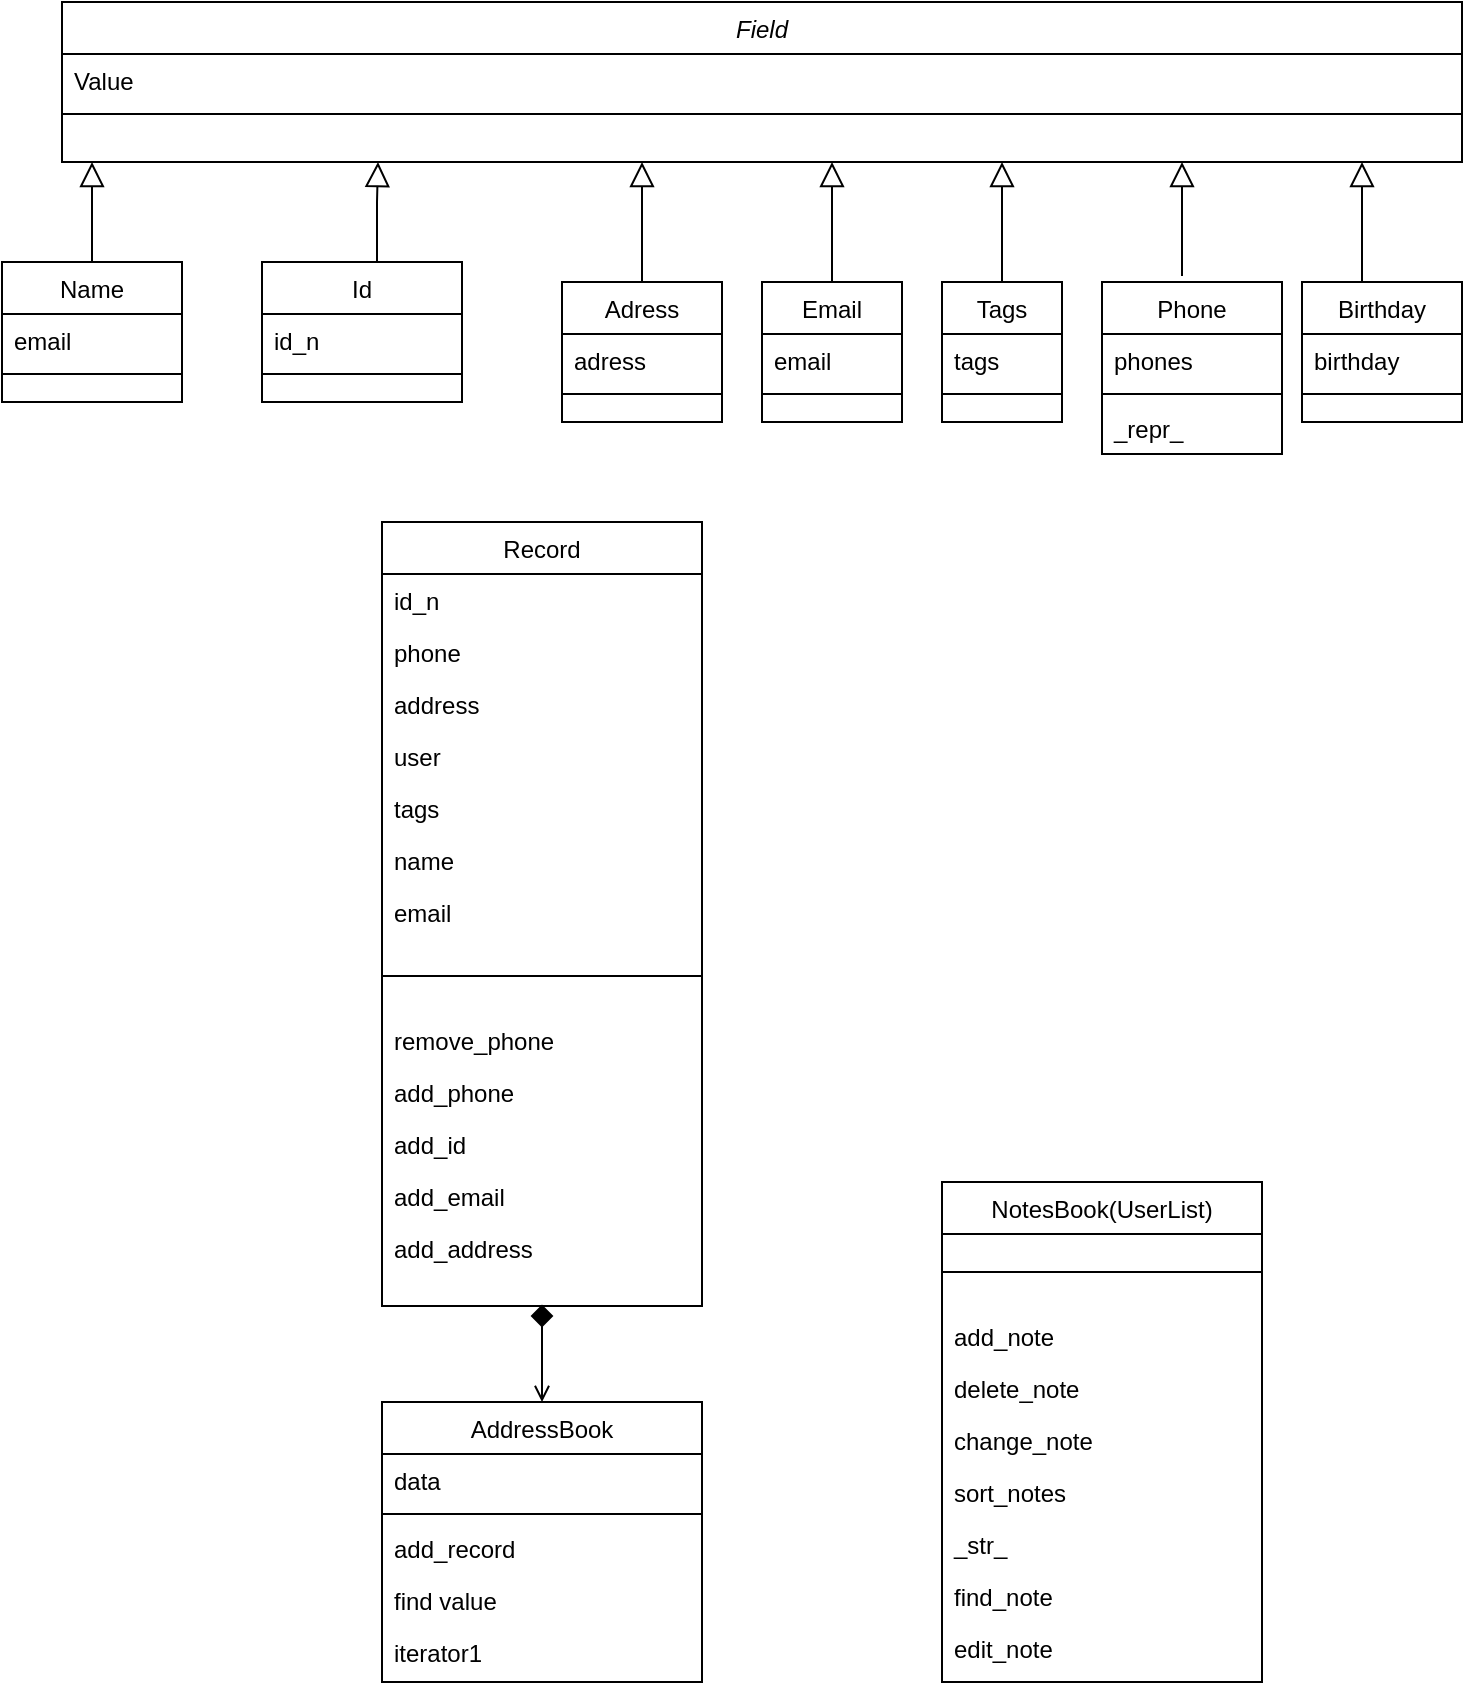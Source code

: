 <mxfile version="14.9.0" type="github" pages="2">
  <diagram id="C5RBs43oDa-KdzZeNtuy" name="Initial">
    <mxGraphModel dx="1038" dy="579" grid="1" gridSize="10" guides="1" tooltips="1" connect="1" arrows="1" fold="1" page="1" pageScale="1" pageWidth="827" pageHeight="1169" math="0" shadow="0">
      <root>
        <mxCell id="WIyWlLk6GJQsqaUBKTNV-0" />
        <mxCell id="WIyWlLk6GJQsqaUBKTNV-1" parent="WIyWlLk6GJQsqaUBKTNV-0" />
        <mxCell id="zkfFHV4jXpPFQw0GAbJ--0" value="Field" style="swimlane;fontStyle=2;align=center;verticalAlign=top;childLayout=stackLayout;horizontal=1;startSize=26;horizontalStack=0;resizeParent=1;resizeLast=0;collapsible=1;marginBottom=0;rounded=0;shadow=0;strokeWidth=1;" parent="WIyWlLk6GJQsqaUBKTNV-1" vertex="1">
          <mxGeometry x="80" y="220" width="700" height="80" as="geometry">
            <mxRectangle x="230" y="140" width="160" height="26" as="alternateBounds" />
          </mxGeometry>
        </mxCell>
        <mxCell id="zkfFHV4jXpPFQw0GAbJ--1" value="Value" style="text;align=left;verticalAlign=top;spacingLeft=4;spacingRight=4;overflow=hidden;rotatable=0;points=[[0,0.5],[1,0.5]];portConstraint=eastwest;" parent="zkfFHV4jXpPFQw0GAbJ--0" vertex="1">
          <mxGeometry y="26" width="700" height="26" as="geometry" />
        </mxCell>
        <mxCell id="zkfFHV4jXpPFQw0GAbJ--4" value="" style="line;html=1;strokeWidth=1;align=left;verticalAlign=middle;spacingTop=-1;spacingLeft=3;spacingRight=3;rotatable=0;labelPosition=right;points=[];portConstraint=eastwest;" parent="zkfFHV4jXpPFQw0GAbJ--0" vertex="1">
          <mxGeometry y="52" width="700" height="8" as="geometry" />
        </mxCell>
        <mxCell id="zkfFHV4jXpPFQw0GAbJ--6" value="Record" style="swimlane;fontStyle=0;align=center;verticalAlign=top;childLayout=stackLayout;horizontal=1;startSize=26;horizontalStack=0;resizeParent=1;resizeLast=0;collapsible=1;marginBottom=0;rounded=0;shadow=0;strokeWidth=1;" parent="WIyWlLk6GJQsqaUBKTNV-1" vertex="1">
          <mxGeometry x="240" y="480" width="160" height="392" as="geometry">
            <mxRectangle x="130" y="380" width="160" height="26" as="alternateBounds" />
          </mxGeometry>
        </mxCell>
        <mxCell id="zkfFHV4jXpPFQw0GAbJ--7" value="id_n" style="text;align=left;verticalAlign=top;spacingLeft=4;spacingRight=4;overflow=hidden;rotatable=0;points=[[0,0.5],[1,0.5]];portConstraint=eastwest;" parent="zkfFHV4jXpPFQw0GAbJ--6" vertex="1">
          <mxGeometry y="26" width="160" height="26" as="geometry" />
        </mxCell>
        <mxCell id="zkfFHV4jXpPFQw0GAbJ--8" value="phone" style="text;align=left;verticalAlign=top;spacingLeft=4;spacingRight=4;overflow=hidden;rotatable=0;points=[[0,0.5],[1,0.5]];portConstraint=eastwest;rounded=0;shadow=0;html=0;" parent="zkfFHV4jXpPFQw0GAbJ--6" vertex="1">
          <mxGeometry y="52" width="160" height="26" as="geometry" />
        </mxCell>
        <mxCell id="g95O5BEkxtkrY_m1C_9l-19" value="address" style="text;align=left;verticalAlign=top;spacingLeft=4;spacingRight=4;overflow=hidden;rotatable=0;points=[[0,0.5],[1,0.5]];portConstraint=eastwest;rounded=0;shadow=0;html=0;" parent="zkfFHV4jXpPFQw0GAbJ--6" vertex="1">
          <mxGeometry y="78" width="160" height="26" as="geometry" />
        </mxCell>
        <mxCell id="g95O5BEkxtkrY_m1C_9l-23" value="user" style="text;align=left;verticalAlign=top;spacingLeft=4;spacingRight=4;overflow=hidden;rotatable=0;points=[[0,0.5],[1,0.5]];portConstraint=eastwest;rounded=0;shadow=0;html=0;" parent="zkfFHV4jXpPFQw0GAbJ--6" vertex="1">
          <mxGeometry y="104" width="160" height="26" as="geometry" />
        </mxCell>
        <mxCell id="g95O5BEkxtkrY_m1C_9l-21" value="tags" style="text;align=left;verticalAlign=top;spacingLeft=4;spacingRight=4;overflow=hidden;rotatable=0;points=[[0,0.5],[1,0.5]];portConstraint=eastwest;rounded=0;shadow=0;html=0;" parent="zkfFHV4jXpPFQw0GAbJ--6" vertex="1">
          <mxGeometry y="130" width="160" height="26" as="geometry" />
        </mxCell>
        <mxCell id="g95O5BEkxtkrY_m1C_9l-20" value="name" style="text;align=left;verticalAlign=top;spacingLeft=4;spacingRight=4;overflow=hidden;rotatable=0;points=[[0,0.5],[1,0.5]];portConstraint=eastwest;rounded=0;shadow=0;html=0;" parent="zkfFHV4jXpPFQw0GAbJ--6" vertex="1">
          <mxGeometry y="156" width="160" height="26" as="geometry" />
        </mxCell>
        <mxCell id="g95O5BEkxtkrY_m1C_9l-22" value="email" style="text;align=left;verticalAlign=top;spacingLeft=4;spacingRight=4;overflow=hidden;rotatable=0;points=[[0,0.5],[1,0.5]];portConstraint=eastwest;rounded=0;shadow=0;html=0;" parent="zkfFHV4jXpPFQw0GAbJ--6" vertex="1">
          <mxGeometry y="182" width="160" height="26" as="geometry" />
        </mxCell>
        <mxCell id="zkfFHV4jXpPFQw0GAbJ--9" value="" style="line;html=1;strokeWidth=1;align=left;verticalAlign=middle;spacingTop=-1;spacingLeft=3;spacingRight=3;rotatable=0;labelPosition=right;points=[];portConstraint=eastwest;" parent="zkfFHV4jXpPFQw0GAbJ--6" vertex="1">
          <mxGeometry y="208" width="160" height="38" as="geometry" />
        </mxCell>
        <mxCell id="g95O5BEkxtkrY_m1C_9l-28" value="remove_phone" style="text;align=left;verticalAlign=top;spacingLeft=4;spacingRight=4;overflow=hidden;rotatable=0;points=[[0,0.5],[1,0.5]];portConstraint=eastwest;rounded=0;shadow=0;html=0;" parent="zkfFHV4jXpPFQw0GAbJ--6" vertex="1">
          <mxGeometry y="246" width="160" height="26" as="geometry" />
        </mxCell>
        <mxCell id="g95O5BEkxtkrY_m1C_9l-27" value="add_phone" style="text;align=left;verticalAlign=top;spacingLeft=4;spacingRight=4;overflow=hidden;rotatable=0;points=[[0,0.5],[1,0.5]];portConstraint=eastwest;rounded=0;shadow=0;html=0;" parent="zkfFHV4jXpPFQw0GAbJ--6" vertex="1">
          <mxGeometry y="272" width="160" height="26" as="geometry" />
        </mxCell>
        <mxCell id="g95O5BEkxtkrY_m1C_9l-26" value="add_id" style="text;align=left;verticalAlign=top;spacingLeft=4;spacingRight=4;overflow=hidden;rotatable=0;points=[[0,0.5],[1,0.5]];portConstraint=eastwest;rounded=0;shadow=0;html=0;" parent="zkfFHV4jXpPFQw0GAbJ--6" vertex="1">
          <mxGeometry y="298" width="160" height="26" as="geometry" />
        </mxCell>
        <mxCell id="g95O5BEkxtkrY_m1C_9l-25" value="add_email" style="text;align=left;verticalAlign=top;spacingLeft=4;spacingRight=4;overflow=hidden;rotatable=0;points=[[0,0.5],[1,0.5]];portConstraint=eastwest;rounded=0;shadow=0;html=0;" parent="zkfFHV4jXpPFQw0GAbJ--6" vertex="1">
          <mxGeometry y="324" width="160" height="26" as="geometry" />
        </mxCell>
        <mxCell id="g95O5BEkxtkrY_m1C_9l-24" value="add_address" style="text;align=left;verticalAlign=top;spacingLeft=4;spacingRight=4;overflow=hidden;rotatable=0;points=[[0,0.5],[1,0.5]];portConstraint=eastwest;rounded=0;shadow=0;html=0;" parent="zkfFHV4jXpPFQw0GAbJ--6" vertex="1">
          <mxGeometry y="350" width="160" height="26" as="geometry" />
        </mxCell>
        <mxCell id="zkfFHV4jXpPFQw0GAbJ--13" value="Adress" style="swimlane;fontStyle=0;align=center;verticalAlign=top;childLayout=stackLayout;horizontal=1;startSize=26;horizontalStack=0;resizeParent=1;resizeLast=0;collapsible=1;marginBottom=0;rounded=0;shadow=0;strokeWidth=1;" parent="WIyWlLk6GJQsqaUBKTNV-1" vertex="1">
          <mxGeometry x="330" y="360" width="80" height="70" as="geometry">
            <mxRectangle x="340" y="380" width="170" height="26" as="alternateBounds" />
          </mxGeometry>
        </mxCell>
        <mxCell id="zkfFHV4jXpPFQw0GAbJ--14" value="adress" style="text;align=left;verticalAlign=top;spacingLeft=4;spacingRight=4;overflow=hidden;rotatable=0;points=[[0,0.5],[1,0.5]];portConstraint=eastwest;" parent="zkfFHV4jXpPFQw0GAbJ--13" vertex="1">
          <mxGeometry y="26" width="80" height="26" as="geometry" />
        </mxCell>
        <mxCell id="zkfFHV4jXpPFQw0GAbJ--15" value="" style="line;html=1;strokeWidth=1;align=left;verticalAlign=middle;spacingTop=-1;spacingLeft=3;spacingRight=3;rotatable=0;labelPosition=right;points=[];portConstraint=eastwest;" parent="zkfFHV4jXpPFQw0GAbJ--13" vertex="1">
          <mxGeometry y="52" width="80" height="8" as="geometry" />
        </mxCell>
        <mxCell id="zkfFHV4jXpPFQw0GAbJ--16" value="" style="endArrow=block;endSize=10;endFill=0;shadow=0;strokeWidth=1;rounded=0;edgeStyle=elbowEdgeStyle;elbow=vertical;" parent="WIyWlLk6GJQsqaUBKTNV-1" source="zkfFHV4jXpPFQw0GAbJ--13" target="zkfFHV4jXpPFQw0GAbJ--0" edge="1">
          <mxGeometry width="160" relative="1" as="geometry">
            <mxPoint x="210" y="373" as="sourcePoint" />
            <mxPoint x="310" y="271" as="targetPoint" />
            <Array as="points">
              <mxPoint x="370" y="330" />
            </Array>
          </mxGeometry>
        </mxCell>
        <mxCell id="zkfFHV4jXpPFQw0GAbJ--17" value="AddressBook" style="swimlane;fontStyle=0;align=center;verticalAlign=top;childLayout=stackLayout;horizontal=1;startSize=26;horizontalStack=0;resizeParent=1;resizeLast=0;collapsible=1;marginBottom=0;rounded=0;shadow=0;strokeWidth=1;" parent="WIyWlLk6GJQsqaUBKTNV-1" vertex="1">
          <mxGeometry x="240" y="920" width="160" height="140" as="geometry">
            <mxRectangle x="550" y="140" width="160" height="26" as="alternateBounds" />
          </mxGeometry>
        </mxCell>
        <mxCell id="zkfFHV4jXpPFQw0GAbJ--18" value="data" style="text;align=left;verticalAlign=top;spacingLeft=4;spacingRight=4;overflow=hidden;rotatable=0;points=[[0,0.5],[1,0.5]];portConstraint=eastwest;" parent="zkfFHV4jXpPFQw0GAbJ--17" vertex="1">
          <mxGeometry y="26" width="160" height="26" as="geometry" />
        </mxCell>
        <mxCell id="zkfFHV4jXpPFQw0GAbJ--23" value="" style="line;html=1;strokeWidth=1;align=left;verticalAlign=middle;spacingTop=-1;spacingLeft=3;spacingRight=3;rotatable=0;labelPosition=right;points=[];portConstraint=eastwest;" parent="zkfFHV4jXpPFQw0GAbJ--17" vertex="1">
          <mxGeometry y="52" width="160" height="8" as="geometry" />
        </mxCell>
        <mxCell id="zkfFHV4jXpPFQw0GAbJ--24" value="add_record" style="text;align=left;verticalAlign=top;spacingLeft=4;spacingRight=4;overflow=hidden;rotatable=0;points=[[0,0.5],[1,0.5]];portConstraint=eastwest;" parent="zkfFHV4jXpPFQw0GAbJ--17" vertex="1">
          <mxGeometry y="60" width="160" height="26" as="geometry" />
        </mxCell>
        <mxCell id="zkfFHV4jXpPFQw0GAbJ--25" value="find value" style="text;align=left;verticalAlign=top;spacingLeft=4;spacingRight=4;overflow=hidden;rotatable=0;points=[[0,0.5],[1,0.5]];portConstraint=eastwest;" parent="zkfFHV4jXpPFQw0GAbJ--17" vertex="1">
          <mxGeometry y="86" width="160" height="26" as="geometry" />
        </mxCell>
        <mxCell id="g95O5BEkxtkrY_m1C_9l-3" value="iterator1" style="text;align=left;verticalAlign=top;spacingLeft=4;spacingRight=4;overflow=hidden;rotatable=0;points=[[0,0.5],[1,0.5]];portConstraint=eastwest;" parent="zkfFHV4jXpPFQw0GAbJ--17" vertex="1">
          <mxGeometry y="112" width="160" height="26" as="geometry" />
        </mxCell>
        <mxCell id="zkfFHV4jXpPFQw0GAbJ--26" value="" style="endArrow=open;shadow=0;strokeWidth=1;rounded=0;endFill=1;edgeStyle=elbowEdgeStyle;elbow=vertical;exitX=0.5;exitY=1;exitDx=0;exitDy=0;" parent="WIyWlLk6GJQsqaUBKTNV-1" source="zkfFHV4jXpPFQw0GAbJ--6" target="zkfFHV4jXpPFQw0GAbJ--17" edge="1">
          <mxGeometry x="0.5" y="41" relative="1" as="geometry">
            <mxPoint x="410" y="580" as="sourcePoint" />
            <mxPoint x="540" y="192" as="targetPoint" />
            <mxPoint x="-40" y="32" as="offset" />
          </mxGeometry>
        </mxCell>
        <mxCell id="g95O5BEkxtkrY_m1C_9l-4" value="Id" style="swimlane;fontStyle=0;align=center;verticalAlign=top;childLayout=stackLayout;horizontal=1;startSize=26;horizontalStack=0;resizeParent=1;resizeLast=0;collapsible=1;marginBottom=0;rounded=0;shadow=0;strokeWidth=1;" parent="WIyWlLk6GJQsqaUBKTNV-1" vertex="1">
          <mxGeometry x="180" y="350" width="100" height="70" as="geometry">
            <mxRectangle x="340" y="380" width="170" height="26" as="alternateBounds" />
          </mxGeometry>
        </mxCell>
        <mxCell id="g95O5BEkxtkrY_m1C_9l-5" value="id_n" style="text;align=left;verticalAlign=top;spacingLeft=4;spacingRight=4;overflow=hidden;rotatable=0;points=[[0,0.5],[1,0.5]];portConstraint=eastwest;" parent="g95O5BEkxtkrY_m1C_9l-4" vertex="1">
          <mxGeometry y="26" width="100" height="26" as="geometry" />
        </mxCell>
        <mxCell id="g95O5BEkxtkrY_m1C_9l-6" value="" style="line;html=1;strokeWidth=1;align=left;verticalAlign=middle;spacingTop=-1;spacingLeft=3;spacingRight=3;rotatable=0;labelPosition=right;points=[];portConstraint=eastwest;" parent="g95O5BEkxtkrY_m1C_9l-4" vertex="1">
          <mxGeometry y="52" width="100" height="8" as="geometry" />
        </mxCell>
        <mxCell id="g95O5BEkxtkrY_m1C_9l-7" value="Tags" style="swimlane;fontStyle=0;align=center;verticalAlign=top;childLayout=stackLayout;horizontal=1;startSize=26;horizontalStack=0;resizeParent=1;resizeLast=0;collapsible=1;marginBottom=0;rounded=0;shadow=0;strokeWidth=1;" parent="WIyWlLk6GJQsqaUBKTNV-1" vertex="1">
          <mxGeometry x="520" y="360" width="60" height="70" as="geometry">
            <mxRectangle x="340" y="380" width="170" height="26" as="alternateBounds" />
          </mxGeometry>
        </mxCell>
        <mxCell id="g95O5BEkxtkrY_m1C_9l-8" value="tags" style="text;align=left;verticalAlign=top;spacingLeft=4;spacingRight=4;overflow=hidden;rotatable=0;points=[[0,0.5],[1,0.5]];portConstraint=eastwest;" parent="g95O5BEkxtkrY_m1C_9l-7" vertex="1">
          <mxGeometry y="26" width="60" height="26" as="geometry" />
        </mxCell>
        <mxCell id="g95O5BEkxtkrY_m1C_9l-9" value="" style="line;html=1;strokeWidth=1;align=left;verticalAlign=middle;spacingTop=-1;spacingLeft=3;spacingRight=3;rotatable=0;labelPosition=right;points=[];portConstraint=eastwest;" parent="g95O5BEkxtkrY_m1C_9l-7" vertex="1">
          <mxGeometry y="52" width="60" height="8" as="geometry" />
        </mxCell>
        <mxCell id="g95O5BEkxtkrY_m1C_9l-10" value="Email" style="swimlane;fontStyle=0;align=center;verticalAlign=top;childLayout=stackLayout;horizontal=1;startSize=26;horizontalStack=0;resizeParent=1;resizeLast=0;collapsible=1;marginBottom=0;rounded=0;shadow=0;strokeWidth=1;" parent="WIyWlLk6GJQsqaUBKTNV-1" vertex="1">
          <mxGeometry x="430" y="360" width="70" height="70" as="geometry">
            <mxRectangle x="340" y="380" width="170" height="26" as="alternateBounds" />
          </mxGeometry>
        </mxCell>
        <mxCell id="g95O5BEkxtkrY_m1C_9l-11" value="email" style="text;align=left;verticalAlign=top;spacingLeft=4;spacingRight=4;overflow=hidden;rotatable=0;points=[[0,0.5],[1,0.5]];portConstraint=eastwest;" parent="g95O5BEkxtkrY_m1C_9l-10" vertex="1">
          <mxGeometry y="26" width="70" height="26" as="geometry" />
        </mxCell>
        <mxCell id="g95O5BEkxtkrY_m1C_9l-12" value="" style="line;html=1;strokeWidth=1;align=left;verticalAlign=middle;spacingTop=-1;spacingLeft=3;spacingRight=3;rotatable=0;labelPosition=right;points=[];portConstraint=eastwest;" parent="g95O5BEkxtkrY_m1C_9l-10" vertex="1">
          <mxGeometry y="52" width="70" height="8" as="geometry" />
        </mxCell>
        <mxCell id="g95O5BEkxtkrY_m1C_9l-13" value="Birthday" style="swimlane;fontStyle=0;align=center;verticalAlign=top;childLayout=stackLayout;horizontal=1;startSize=26;horizontalStack=0;resizeParent=1;resizeLast=0;collapsible=1;marginBottom=0;rounded=0;shadow=0;strokeWidth=1;" parent="WIyWlLk6GJQsqaUBKTNV-1" vertex="1">
          <mxGeometry x="700" y="360" width="80" height="70" as="geometry">
            <mxRectangle x="340" y="380" width="170" height="26" as="alternateBounds" />
          </mxGeometry>
        </mxCell>
        <mxCell id="g95O5BEkxtkrY_m1C_9l-14" value="birthday" style="text;align=left;verticalAlign=top;spacingLeft=4;spacingRight=4;overflow=hidden;rotatable=0;points=[[0,0.5],[1,0.5]];portConstraint=eastwest;" parent="g95O5BEkxtkrY_m1C_9l-13" vertex="1">
          <mxGeometry y="26" width="80" height="26" as="geometry" />
        </mxCell>
        <mxCell id="g95O5BEkxtkrY_m1C_9l-15" value="" style="line;html=1;strokeWidth=1;align=left;verticalAlign=middle;spacingTop=-1;spacingLeft=3;spacingRight=3;rotatable=0;labelPosition=right;points=[];portConstraint=eastwest;" parent="g95O5BEkxtkrY_m1C_9l-13" vertex="1">
          <mxGeometry y="52" width="80" height="8" as="geometry" />
        </mxCell>
        <mxCell id="g95O5BEkxtkrY_m1C_9l-16" value="Name" style="swimlane;fontStyle=0;align=center;verticalAlign=top;childLayout=stackLayout;horizontal=1;startSize=26;horizontalStack=0;resizeParent=1;resizeLast=0;collapsible=1;marginBottom=0;rounded=0;shadow=0;strokeWidth=1;" parent="WIyWlLk6GJQsqaUBKTNV-1" vertex="1">
          <mxGeometry x="50" y="350" width="90" height="70" as="geometry">
            <mxRectangle x="340" y="380" width="170" height="26" as="alternateBounds" />
          </mxGeometry>
        </mxCell>
        <mxCell id="g95O5BEkxtkrY_m1C_9l-17" value="email" style="text;align=left;verticalAlign=top;spacingLeft=4;spacingRight=4;overflow=hidden;rotatable=0;points=[[0,0.5],[1,0.5]];portConstraint=eastwest;" parent="g95O5BEkxtkrY_m1C_9l-16" vertex="1">
          <mxGeometry y="26" width="90" height="26" as="geometry" />
        </mxCell>
        <mxCell id="g95O5BEkxtkrY_m1C_9l-18" value="" style="line;html=1;strokeWidth=1;align=left;verticalAlign=middle;spacingTop=-1;spacingLeft=3;spacingRight=3;rotatable=0;labelPosition=right;points=[];portConstraint=eastwest;" parent="g95O5BEkxtkrY_m1C_9l-16" vertex="1">
          <mxGeometry y="52" width="90" height="8" as="geometry" />
        </mxCell>
        <mxCell id="g95O5BEkxtkrY_m1C_9l-29" value="Phone" style="swimlane;fontStyle=0;align=center;verticalAlign=top;childLayout=stackLayout;horizontal=1;startSize=26;horizontalStack=0;resizeParent=1;resizeLast=0;collapsible=1;marginBottom=0;rounded=0;shadow=0;strokeWidth=1;" parent="WIyWlLk6GJQsqaUBKTNV-1" vertex="1">
          <mxGeometry x="600" y="360" width="90" height="86" as="geometry">
            <mxRectangle x="340" y="380" width="170" height="26" as="alternateBounds" />
          </mxGeometry>
        </mxCell>
        <mxCell id="g95O5BEkxtkrY_m1C_9l-30" value="phones" style="text;align=left;verticalAlign=top;spacingLeft=4;spacingRight=4;overflow=hidden;rotatable=0;points=[[0,0.5],[1,0.5]];portConstraint=eastwest;" parent="g95O5BEkxtkrY_m1C_9l-29" vertex="1">
          <mxGeometry y="26" width="90" height="26" as="geometry" />
        </mxCell>
        <mxCell id="g95O5BEkxtkrY_m1C_9l-31" value="" style="line;html=1;strokeWidth=1;align=left;verticalAlign=middle;spacingTop=-1;spacingLeft=3;spacingRight=3;rotatable=0;labelPosition=right;points=[];portConstraint=eastwest;" parent="g95O5BEkxtkrY_m1C_9l-29" vertex="1">
          <mxGeometry y="52" width="90" height="8" as="geometry" />
        </mxCell>
        <mxCell id="g95O5BEkxtkrY_m1C_9l-32" value="_repr_" style="text;align=left;verticalAlign=top;spacingLeft=4;spacingRight=4;overflow=hidden;rotatable=0;points=[[0,0.5],[1,0.5]];portConstraint=eastwest;" parent="g95O5BEkxtkrY_m1C_9l-29" vertex="1">
          <mxGeometry y="60" width="90" height="26" as="geometry" />
        </mxCell>
        <mxCell id="g95O5BEkxtkrY_m1C_9l-33" value="NotesBook(UserList)" style="swimlane;fontStyle=0;align=center;verticalAlign=top;childLayout=stackLayout;horizontal=1;startSize=26;horizontalStack=0;resizeParent=1;resizeLast=0;collapsible=1;marginBottom=0;rounded=0;shadow=0;strokeWidth=1;" parent="WIyWlLk6GJQsqaUBKTNV-1" vertex="1">
          <mxGeometry x="520" y="810" width="160" height="250" as="geometry">
            <mxRectangle x="130" y="380" width="160" height="26" as="alternateBounds" />
          </mxGeometry>
        </mxCell>
        <mxCell id="g95O5BEkxtkrY_m1C_9l-41" value="" style="line;html=1;strokeWidth=1;align=left;verticalAlign=middle;spacingTop=-1;spacingLeft=3;spacingRight=3;rotatable=0;labelPosition=right;points=[];portConstraint=eastwest;" parent="g95O5BEkxtkrY_m1C_9l-33" vertex="1">
          <mxGeometry y="26" width="160" height="38" as="geometry" />
        </mxCell>
        <mxCell id="g95O5BEkxtkrY_m1C_9l-42" value="add_note" style="text;align=left;verticalAlign=top;spacingLeft=4;spacingRight=4;overflow=hidden;rotatable=0;points=[[0,0.5],[1,0.5]];portConstraint=eastwest;rounded=0;shadow=0;html=0;" parent="g95O5BEkxtkrY_m1C_9l-33" vertex="1">
          <mxGeometry y="64" width="160" height="26" as="geometry" />
        </mxCell>
        <mxCell id="g95O5BEkxtkrY_m1C_9l-43" value="delete_note" style="text;align=left;verticalAlign=top;spacingLeft=4;spacingRight=4;overflow=hidden;rotatable=0;points=[[0,0.5],[1,0.5]];portConstraint=eastwest;rounded=0;shadow=0;html=0;" parent="g95O5BEkxtkrY_m1C_9l-33" vertex="1">
          <mxGeometry y="90" width="160" height="26" as="geometry" />
        </mxCell>
        <mxCell id="g95O5BEkxtkrY_m1C_9l-44" value="change_note" style="text;align=left;verticalAlign=top;spacingLeft=4;spacingRight=4;overflow=hidden;rotatable=0;points=[[0,0.5],[1,0.5]];portConstraint=eastwest;rounded=0;shadow=0;html=0;" parent="g95O5BEkxtkrY_m1C_9l-33" vertex="1">
          <mxGeometry y="116" width="160" height="26" as="geometry" />
        </mxCell>
        <mxCell id="g95O5BEkxtkrY_m1C_9l-45" value="sort_notes" style="text;align=left;verticalAlign=top;spacingLeft=4;spacingRight=4;overflow=hidden;rotatable=0;points=[[0,0.5],[1,0.5]];portConstraint=eastwest;rounded=0;shadow=0;html=0;" parent="g95O5BEkxtkrY_m1C_9l-33" vertex="1">
          <mxGeometry y="142" width="160" height="26" as="geometry" />
        </mxCell>
        <mxCell id="g95O5BEkxtkrY_m1C_9l-46" value="_str_" style="text;align=left;verticalAlign=top;spacingLeft=4;spacingRight=4;overflow=hidden;rotatable=0;points=[[0,0.5],[1,0.5]];portConstraint=eastwest;rounded=0;shadow=0;html=0;" parent="g95O5BEkxtkrY_m1C_9l-33" vertex="1">
          <mxGeometry y="168" width="160" height="26" as="geometry" />
        </mxCell>
        <mxCell id="g95O5BEkxtkrY_m1C_9l-61" value="find_note" style="text;align=left;verticalAlign=top;spacingLeft=4;spacingRight=4;overflow=hidden;rotatable=0;points=[[0,0.5],[1,0.5]];portConstraint=eastwest;rounded=0;shadow=0;html=0;" parent="g95O5BEkxtkrY_m1C_9l-33" vertex="1">
          <mxGeometry y="194" width="160" height="26" as="geometry" />
        </mxCell>
        <mxCell id="g95O5BEkxtkrY_m1C_9l-62" value="edit_note" style="text;align=left;verticalAlign=top;spacingLeft=4;spacingRight=4;overflow=hidden;rotatable=0;points=[[0,0.5],[1,0.5]];portConstraint=eastwest;rounded=0;shadow=0;html=0;" parent="g95O5BEkxtkrY_m1C_9l-33" vertex="1">
          <mxGeometry y="220" width="160" height="26" as="geometry" />
        </mxCell>
        <mxCell id="g95O5BEkxtkrY_m1C_9l-63" value="" style="endArrow=block;endSize=10;endFill=0;shadow=0;strokeWidth=1;rounded=0;edgeStyle=elbowEdgeStyle;elbow=vertical;" parent="WIyWlLk6GJQsqaUBKTNV-1" edge="1">
          <mxGeometry width="160" relative="1" as="geometry">
            <mxPoint x="237.5" y="350" as="sourcePoint" />
            <mxPoint x="238" y="300" as="targetPoint" />
            <Array as="points">
              <mxPoint x="310" y="320" />
            </Array>
          </mxGeometry>
        </mxCell>
        <mxCell id="g95O5BEkxtkrY_m1C_9l-64" value="" style="endArrow=block;endSize=10;endFill=0;shadow=0;strokeWidth=1;rounded=0;edgeStyle=elbowEdgeStyle;elbow=vertical;" parent="WIyWlLk6GJQsqaUBKTNV-1" edge="1">
          <mxGeometry width="160" relative="1" as="geometry">
            <mxPoint x="95" y="350" as="sourcePoint" />
            <mxPoint x="95" y="300" as="targetPoint" />
            <Array as="points">
              <mxPoint x="290" y="320" />
            </Array>
          </mxGeometry>
        </mxCell>
        <mxCell id="g95O5BEkxtkrY_m1C_9l-65" value="" style="endArrow=block;endSize=10;endFill=0;shadow=0;strokeWidth=1;rounded=0;edgeStyle=elbowEdgeStyle;elbow=vertical;exitX=0.5;exitY=0;exitDx=0;exitDy=0;" parent="WIyWlLk6GJQsqaUBKTNV-1" source="g95O5BEkxtkrY_m1C_9l-10" edge="1">
          <mxGeometry width="160" relative="1" as="geometry">
            <mxPoint x="380" y="370" as="sourcePoint" />
            <mxPoint x="465" y="300" as="targetPoint" />
          </mxGeometry>
        </mxCell>
        <mxCell id="g95O5BEkxtkrY_m1C_9l-66" value="" style="endArrow=block;endSize=10;endFill=0;shadow=0;strokeWidth=1;rounded=0;edgeStyle=elbowEdgeStyle;elbow=vertical;exitX=0.5;exitY=0;exitDx=0;exitDy=0;" parent="WIyWlLk6GJQsqaUBKTNV-1" source="g95O5BEkxtkrY_m1C_9l-7" edge="1">
          <mxGeometry width="160" relative="1" as="geometry">
            <mxPoint x="475" y="370" as="sourcePoint" />
            <mxPoint x="550" y="300" as="targetPoint" />
          </mxGeometry>
        </mxCell>
        <mxCell id="g95O5BEkxtkrY_m1C_9l-67" value="" style="endArrow=block;endSize=10;endFill=0;shadow=0;strokeWidth=1;rounded=0;edgeStyle=elbowEdgeStyle;elbow=vertical;" parent="WIyWlLk6GJQsqaUBKTNV-1" edge="1">
          <mxGeometry width="160" relative="1" as="geometry">
            <mxPoint x="640" y="357" as="sourcePoint" />
            <mxPoint x="640" y="300" as="targetPoint" />
          </mxGeometry>
        </mxCell>
        <mxCell id="g95O5BEkxtkrY_m1C_9l-68" value="" style="endArrow=block;endSize=10;endFill=0;shadow=0;strokeWidth=1;rounded=0;edgeStyle=elbowEdgeStyle;elbow=vertical;exitX=0.5;exitY=0;exitDx=0;exitDy=0;" parent="WIyWlLk6GJQsqaUBKTNV-1" edge="1">
          <mxGeometry width="160" relative="1" as="geometry">
            <mxPoint x="730" y="360" as="sourcePoint" />
            <mxPoint x="730" y="300" as="targetPoint" />
          </mxGeometry>
        </mxCell>
        <mxCell id="g95O5BEkxtkrY_m1C_9l-93" value="" style="rhombus;whiteSpace=wrap;html=1;fillColor=#000000;" parent="WIyWlLk6GJQsqaUBKTNV-1" vertex="1">
          <mxGeometry x="315" y="872" width="10" height="10" as="geometry" />
        </mxCell>
      </root>
    </mxGraphModel>
  </diagram>
  <diagram name="Current" id="Vlzp7xTOvuPKxcCdFjjD">
    <mxGraphModel dx="1221" dy="681" grid="1" gridSize="10" guides="1" tooltips="1" connect="1" arrows="1" fold="1" page="1" pageScale="1" pageWidth="827" pageHeight="1169" math="0" shadow="0">
      <root>
        <mxCell id="JwuOXEnyRKSzRNoaYuyo-0" />
        <mxCell id="JwuOXEnyRKSzRNoaYuyo-1" parent="JwuOXEnyRKSzRNoaYuyo-0" />
        <mxCell id="JwuOXEnyRKSzRNoaYuyo-5" value="Record" style="swimlane;fontStyle=0;align=center;verticalAlign=top;childLayout=stackLayout;horizontal=1;startSize=26;horizontalStack=0;resizeParent=1;resizeLast=0;collapsible=1;marginBottom=0;rounded=0;shadow=0;strokeWidth=1;" parent="JwuOXEnyRKSzRNoaYuyo-1" vertex="1">
          <mxGeometry x="30" y="610" width="160" height="392" as="geometry">
            <mxRectangle x="130" y="380" width="160" height="26" as="alternateBounds" />
          </mxGeometry>
        </mxCell>
        <mxCell id="JwuOXEnyRKSzRNoaYuyo-6" value="id_n" style="text;align=left;verticalAlign=top;spacingLeft=4;spacingRight=4;overflow=hidden;rotatable=0;points=[[0,0.5],[1,0.5]];portConstraint=eastwest;" parent="JwuOXEnyRKSzRNoaYuyo-5" vertex="1">
          <mxGeometry y="26" width="160" height="26" as="geometry" />
        </mxCell>
        <mxCell id="JwuOXEnyRKSzRNoaYuyo-7" value="phone" style="text;align=left;verticalAlign=top;spacingLeft=4;spacingRight=4;overflow=hidden;rotatable=0;points=[[0,0.5],[1,0.5]];portConstraint=eastwest;rounded=0;shadow=0;html=0;" parent="JwuOXEnyRKSzRNoaYuyo-5" vertex="1">
          <mxGeometry y="52" width="160" height="26" as="geometry" />
        </mxCell>
        <mxCell id="JwuOXEnyRKSzRNoaYuyo-8" value="address" style="text;align=left;verticalAlign=top;spacingLeft=4;spacingRight=4;overflow=hidden;rotatable=0;points=[[0,0.5],[1,0.5]];portConstraint=eastwest;rounded=0;shadow=0;html=0;" parent="JwuOXEnyRKSzRNoaYuyo-5" vertex="1">
          <mxGeometry y="78" width="160" height="26" as="geometry" />
        </mxCell>
        <mxCell id="JwuOXEnyRKSzRNoaYuyo-9" value="user" style="text;align=left;verticalAlign=top;spacingLeft=4;spacingRight=4;overflow=hidden;rotatable=0;points=[[0,0.5],[1,0.5]];portConstraint=eastwest;rounded=0;shadow=0;html=0;" parent="JwuOXEnyRKSzRNoaYuyo-5" vertex="1">
          <mxGeometry y="104" width="160" height="26" as="geometry" />
        </mxCell>
        <mxCell id="JwuOXEnyRKSzRNoaYuyo-10" value="tags" style="text;align=left;verticalAlign=top;spacingLeft=4;spacingRight=4;overflow=hidden;rotatable=0;points=[[0,0.5],[1,0.5]];portConstraint=eastwest;rounded=0;shadow=0;html=0;" parent="JwuOXEnyRKSzRNoaYuyo-5" vertex="1">
          <mxGeometry y="130" width="160" height="26" as="geometry" />
        </mxCell>
        <mxCell id="JwuOXEnyRKSzRNoaYuyo-11" value="name" style="text;align=left;verticalAlign=top;spacingLeft=4;spacingRight=4;overflow=hidden;rotatable=0;points=[[0,0.5],[1,0.5]];portConstraint=eastwest;rounded=0;shadow=0;html=0;" parent="JwuOXEnyRKSzRNoaYuyo-5" vertex="1">
          <mxGeometry y="156" width="160" height="26" as="geometry" />
        </mxCell>
        <mxCell id="JwuOXEnyRKSzRNoaYuyo-12" value="email" style="text;align=left;verticalAlign=top;spacingLeft=4;spacingRight=4;overflow=hidden;rotatable=0;points=[[0,0.5],[1,0.5]];portConstraint=eastwest;rounded=0;shadow=0;html=0;" parent="JwuOXEnyRKSzRNoaYuyo-5" vertex="1">
          <mxGeometry y="182" width="160" height="26" as="geometry" />
        </mxCell>
        <mxCell id="JwuOXEnyRKSzRNoaYuyo-13" value="" style="line;html=1;strokeWidth=1;align=left;verticalAlign=middle;spacingTop=-1;spacingLeft=3;spacingRight=3;rotatable=0;labelPosition=right;points=[];portConstraint=eastwest;" parent="JwuOXEnyRKSzRNoaYuyo-5" vertex="1">
          <mxGeometry y="208" width="160" height="38" as="geometry" />
        </mxCell>
        <mxCell id="JwuOXEnyRKSzRNoaYuyo-14" value="remove_phone" style="text;align=left;verticalAlign=top;spacingLeft=4;spacingRight=4;overflow=hidden;rotatable=0;points=[[0,0.5],[1,0.5]];portConstraint=eastwest;rounded=0;shadow=0;html=0;" parent="JwuOXEnyRKSzRNoaYuyo-5" vertex="1">
          <mxGeometry y="246" width="160" height="26" as="geometry" />
        </mxCell>
        <mxCell id="JwuOXEnyRKSzRNoaYuyo-15" value="add_phone" style="text;align=left;verticalAlign=top;spacingLeft=4;spacingRight=4;overflow=hidden;rotatable=0;points=[[0,0.5],[1,0.5]];portConstraint=eastwest;rounded=0;shadow=0;html=0;" parent="JwuOXEnyRKSzRNoaYuyo-5" vertex="1">
          <mxGeometry y="272" width="160" height="26" as="geometry" />
        </mxCell>
        <mxCell id="JwuOXEnyRKSzRNoaYuyo-16" value="add_id" style="text;align=left;verticalAlign=top;spacingLeft=4;spacingRight=4;overflow=hidden;rotatable=0;points=[[0,0.5],[1,0.5]];portConstraint=eastwest;rounded=0;shadow=0;html=0;" parent="JwuOXEnyRKSzRNoaYuyo-5" vertex="1">
          <mxGeometry y="298" width="160" height="26" as="geometry" />
        </mxCell>
        <mxCell id="JwuOXEnyRKSzRNoaYuyo-17" value="add_email" style="text;align=left;verticalAlign=top;spacingLeft=4;spacingRight=4;overflow=hidden;rotatable=0;points=[[0,0.5],[1,0.5]];portConstraint=eastwest;rounded=0;shadow=0;html=0;" parent="JwuOXEnyRKSzRNoaYuyo-5" vertex="1">
          <mxGeometry y="324" width="160" height="26" as="geometry" />
        </mxCell>
        <mxCell id="JwuOXEnyRKSzRNoaYuyo-18" value="add_address" style="text;align=left;verticalAlign=top;spacingLeft=4;spacingRight=4;overflow=hidden;rotatable=0;points=[[0,0.5],[1,0.5]];portConstraint=eastwest;rounded=0;shadow=0;html=0;" parent="JwuOXEnyRKSzRNoaYuyo-5" vertex="1">
          <mxGeometry y="350" width="160" height="26" as="geometry" />
        </mxCell>
        <mxCell id="JwuOXEnyRKSzRNoaYuyo-23" value="AddressBook" style="swimlane;fontStyle=0;align=center;verticalAlign=top;childLayout=stackLayout;horizontal=1;startSize=26;horizontalStack=0;resizeParent=1;resizeLast=0;collapsible=1;marginBottom=0;rounded=0;shadow=0;strokeWidth=1;" parent="JwuOXEnyRKSzRNoaYuyo-1" vertex="1">
          <mxGeometry x="210" y="610" width="250" height="162" as="geometry">
            <mxRectangle x="550" y="140" width="160" height="26" as="alternateBounds" />
          </mxGeometry>
        </mxCell>
        <mxCell id="JwuOXEnyRKSzRNoaYuyo-24" value="data" style="text;align=left;verticalAlign=top;spacingLeft=4;spacingRight=4;overflow=hidden;rotatable=0;points=[[0,0.5],[1,0.5]];portConstraint=eastwest;" parent="JwuOXEnyRKSzRNoaYuyo-23" vertex="1">
          <mxGeometry y="26" width="250" height="26" as="geometry" />
        </mxCell>
        <mxCell id="JwuOXEnyRKSzRNoaYuyo-25" value="" style="line;html=1;strokeWidth=1;align=left;verticalAlign=middle;spacingTop=-1;spacingLeft=3;spacingRight=3;rotatable=0;labelPosition=right;points=[];portConstraint=eastwest;" parent="JwuOXEnyRKSzRNoaYuyo-23" vertex="1">
          <mxGeometry y="52" width="250" height="8" as="geometry" />
        </mxCell>
        <mxCell id="JwuOXEnyRKSzRNoaYuyo-26" value="add_record&#xa;find_value&#xa;iterator&#xa;find_persons_with_birthday_in_n_days&#xa;find_persons_with_birthday_during_n_days&#xa;find_persons_birthday&#xa;" style="text;align=left;verticalAlign=top;spacingLeft=4;spacingRight=4;overflow=hidden;rotatable=0;points=[[0,0.5],[1,0.5]];portConstraint=eastwest;" parent="JwuOXEnyRKSzRNoaYuyo-23" vertex="1">
          <mxGeometry y="60" width="250" height="100" as="geometry" />
        </mxCell>
        <mxCell id="JwuOXEnyRKSzRNoaYuyo-39" value="Birthday" style="swimlane;fontStyle=0;align=center;verticalAlign=top;childLayout=stackLayout;horizontal=1;startSize=26;horizontalStack=0;resizeParent=1;resizeLast=0;collapsible=1;marginBottom=0;rounded=0;shadow=0;strokeWidth=1;" parent="JwuOXEnyRKSzRNoaYuyo-1" vertex="1">
          <mxGeometry x="30" y="1030" width="160" height="90" as="geometry">
            <mxRectangle x="340" y="380" width="170" height="26" as="alternateBounds" />
          </mxGeometry>
        </mxCell>
        <mxCell id="JwuOXEnyRKSzRNoaYuyo-40" value="birthday" style="text;align=left;verticalAlign=top;spacingLeft=4;spacingRight=4;overflow=hidden;rotatable=0;points=[[0,0.5],[1,0.5]];portConstraint=eastwest;" parent="JwuOXEnyRKSzRNoaYuyo-39" vertex="1">
          <mxGeometry y="26" width="160" height="26" as="geometry" />
        </mxCell>
        <mxCell id="JwuOXEnyRKSzRNoaYuyo-41" value="" style="line;html=1;strokeWidth=1;align=left;verticalAlign=middle;spacingTop=-1;spacingLeft=3;spacingRight=3;rotatable=0;labelPosition=right;points=[];portConstraint=eastwest;" parent="JwuOXEnyRKSzRNoaYuyo-39" vertex="1">
          <mxGeometry y="52" width="160" height="8" as="geometry" />
        </mxCell>
        <mxCell id="lIdF2me7N01zFQDFPlch-0" value="days_to_birthday" style="text;align=left;verticalAlign=top;spacingLeft=4;spacingRight=4;overflow=hidden;rotatable=0;points=[[0,0.5],[1,0.5]];portConstraint=eastwest;" vertex="1" parent="JwuOXEnyRKSzRNoaYuyo-39">
          <mxGeometry y="60" width="160" height="26" as="geometry" />
        </mxCell>
        <mxCell id="JwuOXEnyRKSzRNoaYuyo-49" value="NotesBook(UserList)" style="swimlane;fontStyle=0;align=center;verticalAlign=top;childLayout=stackLayout;horizontal=1;startSize=26;horizontalStack=0;resizeParent=1;resizeLast=0;collapsible=1;marginBottom=0;rounded=0;shadow=0;strokeWidth=1;" parent="JwuOXEnyRKSzRNoaYuyo-1" vertex="1">
          <mxGeometry x="480" y="610" width="160" height="250" as="geometry">
            <mxRectangle x="130" y="380" width="160" height="26" as="alternateBounds" />
          </mxGeometry>
        </mxCell>
        <mxCell id="JwuOXEnyRKSzRNoaYuyo-50" value="" style="line;html=1;strokeWidth=1;align=left;verticalAlign=middle;spacingTop=-1;spacingLeft=3;spacingRight=3;rotatable=0;labelPosition=right;points=[];portConstraint=eastwest;" parent="JwuOXEnyRKSzRNoaYuyo-49" vertex="1">
          <mxGeometry y="26" width="160" height="38" as="geometry" />
        </mxCell>
        <mxCell id="JwuOXEnyRKSzRNoaYuyo-51" value="add_note" style="text;align=left;verticalAlign=top;spacingLeft=4;spacingRight=4;overflow=hidden;rotatable=0;points=[[0,0.5],[1,0.5]];portConstraint=eastwest;rounded=0;shadow=0;html=0;" parent="JwuOXEnyRKSzRNoaYuyo-49" vertex="1">
          <mxGeometry y="64" width="160" height="26" as="geometry" />
        </mxCell>
        <mxCell id="JwuOXEnyRKSzRNoaYuyo-52" value="delete_note" style="text;align=left;verticalAlign=top;spacingLeft=4;spacingRight=4;overflow=hidden;rotatable=0;points=[[0,0.5],[1,0.5]];portConstraint=eastwest;rounded=0;shadow=0;html=0;" parent="JwuOXEnyRKSzRNoaYuyo-49" vertex="1">
          <mxGeometry y="90" width="160" height="26" as="geometry" />
        </mxCell>
        <mxCell id="JwuOXEnyRKSzRNoaYuyo-53" value="change_note" style="text;align=left;verticalAlign=top;spacingLeft=4;spacingRight=4;overflow=hidden;rotatable=0;points=[[0,0.5],[1,0.5]];portConstraint=eastwest;rounded=0;shadow=0;html=0;" parent="JwuOXEnyRKSzRNoaYuyo-49" vertex="1">
          <mxGeometry y="116" width="160" height="26" as="geometry" />
        </mxCell>
        <mxCell id="JwuOXEnyRKSzRNoaYuyo-54" value="sort_notes" style="text;align=left;verticalAlign=top;spacingLeft=4;spacingRight=4;overflow=hidden;rotatable=0;points=[[0,0.5],[1,0.5]];portConstraint=eastwest;rounded=0;shadow=0;html=0;" parent="JwuOXEnyRKSzRNoaYuyo-49" vertex="1">
          <mxGeometry y="142" width="160" height="26" as="geometry" />
        </mxCell>
        <mxCell id="JwuOXEnyRKSzRNoaYuyo-55" value="_str_" style="text;align=left;verticalAlign=top;spacingLeft=4;spacingRight=4;overflow=hidden;rotatable=0;points=[[0,0.5],[1,0.5]];portConstraint=eastwest;rounded=0;shadow=0;html=0;" parent="JwuOXEnyRKSzRNoaYuyo-49" vertex="1">
          <mxGeometry y="168" width="160" height="26" as="geometry" />
        </mxCell>
        <mxCell id="JwuOXEnyRKSzRNoaYuyo-56" value="find_note" style="text;align=left;verticalAlign=top;spacingLeft=4;spacingRight=4;overflow=hidden;rotatable=0;points=[[0,0.5],[1,0.5]];portConstraint=eastwest;rounded=0;shadow=0;html=0;" parent="JwuOXEnyRKSzRNoaYuyo-49" vertex="1">
          <mxGeometry y="194" width="160" height="26" as="geometry" />
        </mxCell>
        <mxCell id="JwuOXEnyRKSzRNoaYuyo-57" value="edit_note" style="text;align=left;verticalAlign=top;spacingLeft=4;spacingRight=4;overflow=hidden;rotatable=0;points=[[0,0.5],[1,0.5]];portConstraint=eastwest;rounded=0;shadow=0;html=0;" parent="JwuOXEnyRKSzRNoaYuyo-49" vertex="1">
          <mxGeometry y="220" width="160" height="26" as="geometry" />
        </mxCell>
        <mxCell id="lIdF2me7N01zFQDFPlch-3" style="edgeStyle=orthogonalEdgeStyle;rounded=0;orthogonalLoop=1;jettySize=auto;html=1;entryX=0.25;entryY=1;entryDx=0;entryDy=0;" edge="1" parent="JwuOXEnyRKSzRNoaYuyo-1" source="JwuOXEnyRKSzRNoaYuyo-81" target="JwuOXEnyRKSzRNoaYuyo-23">
          <mxGeometry relative="1" as="geometry" />
        </mxCell>
        <mxCell id="JwuOXEnyRKSzRNoaYuyo-81" value="" style="rhombus;whiteSpace=wrap;html=1;fillColor=#000000;" parent="JwuOXEnyRKSzRNoaYuyo-1" vertex="1">
          <mxGeometry x="190" y="810" width="10" height="10" as="geometry" />
        </mxCell>
        <mxCell id="lIdF2me7N01zFQDFPlch-5" value="CleanFolder" style="swimlane;fontStyle=0;align=center;verticalAlign=top;childLayout=stackLayout;horizontal=1;startSize=26;horizontalStack=0;resizeParent=1;resizeLast=0;collapsible=1;marginBottom=0;rounded=0;shadow=0;strokeWidth=1;" vertex="1" parent="JwuOXEnyRKSzRNoaYuyo-1">
          <mxGeometry x="660" y="610" width="190" height="140" as="geometry">
            <mxRectangle x="130" y="380" width="160" height="26" as="alternateBounds" />
          </mxGeometry>
        </mxCell>
        <mxCell id="lIdF2me7N01zFQDFPlch-6" value="" style="line;html=1;strokeWidth=1;align=left;verticalAlign=middle;spacingTop=-1;spacingLeft=3;spacingRight=3;rotatable=0;labelPosition=right;points=[];portConstraint=eastwest;" vertex="1" parent="lIdF2me7N01zFQDFPlch-5">
          <mxGeometry y="26" width="190" height="38" as="geometry" />
        </mxCell>
        <mxCell id="lIdF2me7N01zFQDFPlch-7" value="change_dist&#xa;normalize&#xa;print_recursive&#xa;delete_dir" style="text;align=left;verticalAlign=top;spacingLeft=4;spacingRight=4;overflow=hidden;rotatable=0;points=[[0,0.5],[1,0.5]];portConstraint=eastwest;rounded=0;shadow=0;html=0;" vertex="1" parent="lIdF2me7N01zFQDFPlch-5">
          <mxGeometry y="64" width="190" height="66" as="geometry" />
        </mxCell>
        <mxCell id="tDIv-gpKhzHGZDjObng3-0" style="edgeStyle=orthogonalEdgeStyle;rounded=0;orthogonalLoop=1;jettySize=auto;html=1;startArrow=diamond;startFill=1;endArrow=block;endFill=1;exitX=0;exitY=0.11;exitDx=0;exitDy=0;exitPerimeter=0;" edge="1" parent="JwuOXEnyRKSzRNoaYuyo-1" source="lIdF2me7N01zFQDFPlch-21">
          <mxGeometry relative="1" as="geometry">
            <mxPoint x="335" y="499" as="sourcePoint" />
            <mxPoint x="270" y="610" as="targetPoint" />
          </mxGeometry>
        </mxCell>
        <mxCell id="tDIv-gpKhzHGZDjObng3-3" style="edgeStyle=orthogonalEdgeStyle;rounded=0;orthogonalLoop=1;jettySize=auto;html=1;entryX=0.886;entryY=-0.001;entryDx=0;entryDy=0;entryPerimeter=0;startArrow=diamond;startFill=1;endArrow=block;endFill=1;" edge="1" parent="JwuOXEnyRKSzRNoaYuyo-1" source="lIdF2me7N01zFQDFPlch-18" target="JwuOXEnyRKSzRNoaYuyo-49">
          <mxGeometry relative="1" as="geometry">
            <Array as="points">
              <mxPoint x="622" y="499" />
            </Array>
          </mxGeometry>
        </mxCell>
        <mxCell id="lIdF2me7N01zFQDFPlch-18" value="Model" style="swimlane;fontStyle=0;align=center;verticalAlign=top;childLayout=stackLayout;horizontal=1;startSize=26;horizontalStack=0;resizeParent=1;resizeLast=0;collapsible=1;marginBottom=0;rounded=0;shadow=0;strokeWidth=1;" vertex="1" parent="JwuOXEnyRKSzRNoaYuyo-1">
          <mxGeometry x="340" y="410" width="250" height="178" as="geometry">
            <mxRectangle x="550" y="140" width="160" height="26" as="alternateBounds" />
          </mxGeometry>
        </mxCell>
        <mxCell id="lIdF2me7N01zFQDFPlch-19" value="book&#xa;notes_book" style="text;align=left;verticalAlign=top;spacingLeft=4;spacingRight=4;overflow=hidden;rotatable=0;points=[[0,0.5],[1,0.5]];portConstraint=eastwest;" vertex="1" parent="lIdF2me7N01zFQDFPlch-18">
          <mxGeometry y="26" width="250" height="44" as="geometry" />
        </mxCell>
        <mxCell id="lIdF2me7N01zFQDFPlch-20" value="" style="line;html=1;strokeWidth=1;align=left;verticalAlign=middle;spacingTop=-1;spacingLeft=3;spacingRight=3;rotatable=0;labelPosition=right;points=[];portConstraint=eastwest;" vertex="1" parent="lIdF2me7N01zFQDFPlch-18">
          <mxGeometry y="70" width="250" height="8" as="geometry" />
        </mxCell>
        <mxCell id="lIdF2me7N01zFQDFPlch-21" value="load_books&#xa;save_books" style="text;align=left;verticalAlign=top;spacingLeft=4;spacingRight=4;overflow=hidden;rotatable=0;points=[[0,0.5],[1,0.5]];portConstraint=eastwest;" vertex="1" parent="lIdF2me7N01zFQDFPlch-18">
          <mxGeometry y="78" width="250" height="100" as="geometry" />
        </mxCell>
        <mxCell id="lIdF2me7N01zFQDFPlch-22" value="ConsoleView" style="swimlane;fontStyle=0;align=center;verticalAlign=top;childLayout=stackLayout;horizontal=1;startSize=26;horizontalStack=0;resizeParent=1;resizeLast=0;collapsible=1;marginBottom=0;rounded=0;shadow=0;strokeWidth=1;" vertex="1" parent="JwuOXEnyRKSzRNoaYuyo-1">
          <mxGeometry x="880" y="407" width="250" height="580" as="geometry">
            <mxRectangle x="550" y="140" width="160" height="26" as="alternateBounds" />
          </mxGeometry>
        </mxCell>
        <mxCell id="lIdF2me7N01zFQDFPlch-23" value="esc_e" style="text;align=left;verticalAlign=top;spacingLeft=4;spacingRight=4;overflow=hidden;rotatable=0;points=[[0,0.5],[1,0.5]];portConstraint=eastwest;" vertex="1" parent="lIdF2me7N01zFQDFPlch-22">
          <mxGeometry y="26" width="250" height="44" as="geometry" />
        </mxCell>
        <mxCell id="lIdF2me7N01zFQDFPlch-24" value="" style="line;html=1;strokeWidth=1;align=left;verticalAlign=middle;spacingTop=-1;spacingLeft=3;spacingRight=3;rotatable=0;labelPosition=right;points=[];portConstraint=eastwest;" vertex="1" parent="lIdF2me7N01zFQDFPlch-22">
          <mxGeometry y="70" width="250" height="8" as="geometry" />
        </mxCell>
        <mxCell id="lIdF2me7N01zFQDFPlch-25" value="greete&#xa;register_or_authorize&#xa;register&#xa;authorize&#xa;choose_command&#xa;say_buy&#xa;notify_of_error&#xa;notify_of_message&#xa;add_note&#xa;help&#xa;delete_note&#xa;input_hashtag_to_edit_note&#xa;edite_note&#xa;find_note&#xa;print_notes_book&#xa;sort_notes&#xa;clarify_command&#xa;enter_number_of_pages&#xa;show_one_page_of_addressbook&#xa;enter_path_for_clean_folder&#xa;ask_to_add_field&#xa;input_name&#xa;input_email&#xa;input_phone&#xa;input_birthday&#xa;input_address&#xa;input_tags&#xa;input_id&#xa;input_birthday_search_type&#xa;input_for_birthday_1&#xa;input_for_birthday_2&#xa;input_for_virthday_3&#xa;print_persins_and_their_birthday&#xa;input_field_to_edit&#xa;" style="text;align=left;verticalAlign=top;spacingLeft=4;spacingRight=4;overflow=hidden;rotatable=0;points=[[0,0.5],[1,0.5]];portConstraint=eastwest;" vertex="1" parent="lIdF2me7N01zFQDFPlch-22">
          <mxGeometry y="78" width="250" height="502" as="geometry" />
        </mxCell>
        <mxCell id="lIdF2me7N01zFQDFPlch-26" value="ViewInterface" style="swimlane;fontStyle=2;align=center;verticalAlign=top;childLayout=stackLayout;horizontal=1;startSize=26;horizontalStack=0;resizeParent=1;resizeLast=0;collapsible=1;marginBottom=0;rounded=0;shadow=0;strokeWidth=1;" vertex="1" parent="JwuOXEnyRKSzRNoaYuyo-1">
          <mxGeometry x="1160" y="410" width="270" height="580" as="geometry">
            <mxRectangle x="550" y="140" width="160" height="26" as="alternateBounds" />
          </mxGeometry>
        </mxCell>
        <mxCell id="lIdF2me7N01zFQDFPlch-28" value="" style="line;html=1;strokeWidth=1;align=left;verticalAlign=middle;spacingTop=-1;spacingLeft=3;spacingRight=3;rotatable=0;labelPosition=right;points=[];portConstraint=eastwest;" vertex="1" parent="lIdF2me7N01zFQDFPlch-26">
          <mxGeometry y="26" width="270" height="8" as="geometry" />
        </mxCell>
        <mxCell id="lIdF2me7N01zFQDFPlch-29" value="greete&#xa;register_or_authorize&#xa;register&#xa;authorize&#xa;choose_command&#xa;say_buy&#xa;notify_of_error&#xa;notify_of_message&#xa;add_note&#xa;help&#xa;delete_note&#xa;input_hashtag_to_edit_note&#xa;edite_note&#xa;find_note&#xa;print_notes_book&#xa;sort_notes&#xa;clarify_command&#xa;enter_number_of_pages&#xa;show_one_page_of_addressbook&#xa;enter_path_for_clean_folder&#xa;ask_to_add_field&#xa;input_name&#xa;input_email&#xa;input_phone&#xa;input_birthday&#xa;input_address&#xa;input_tags&#xa;input_id&#xa;input_birthday_search_type&#xa;input_for_birthday_1&#xa;input_for_birthday_2&#xa;input_for_virthday_3&#xa;print_persins_and_their_birthday&#xa;input_field_to_edit&#xa;" style="text;align=left;verticalAlign=top;spacingLeft=4;spacingRight=4;overflow=hidden;rotatable=0;points=[[0,0.5],[1,0.5]];portConstraint=eastwest;" vertex="1" parent="lIdF2me7N01zFQDFPlch-26">
          <mxGeometry y="34" width="270" height="502" as="geometry" />
        </mxCell>
        <mxCell id="lIdF2me7N01zFQDFPlch-30" style="edgeStyle=orthogonalEdgeStyle;rounded=0;orthogonalLoop=1;jettySize=auto;html=1;entryX=0.997;entryY=0.418;entryDx=0;entryDy=0;entryPerimeter=0;endArrow=block;endFill=0;" edge="1" parent="JwuOXEnyRKSzRNoaYuyo-1" source="lIdF2me7N01zFQDFPlch-29" target="lIdF2me7N01zFQDFPlch-25">
          <mxGeometry relative="1" as="geometry" />
        </mxCell>
        <mxCell id="lIdF2me7N01zFQDFPlch-36" style="edgeStyle=orthogonalEdgeStyle;rounded=0;orthogonalLoop=1;jettySize=auto;html=1;entryX=0.221;entryY=0;entryDx=0;entryDy=0;entryPerimeter=0;endArrow=none;endFill=0;" edge="1" parent="JwuOXEnyRKSzRNoaYuyo-1" source="lIdF2me7N01zFQDFPlch-31" target="lIdF2me7N01zFQDFPlch-5">
          <mxGeometry relative="1" as="geometry" />
        </mxCell>
        <mxCell id="lIdF2me7N01zFQDFPlch-37" style="edgeStyle=orthogonalEdgeStyle;rounded=0;orthogonalLoop=1;jettySize=auto;html=1;entryX=0.568;entryY=-0.021;entryDx=0;entryDy=0;entryPerimeter=0;endArrow=block;endFill=1;startArrow=diamond;startFill=0;exitX=0.298;exitY=0.999;exitDx=0;exitDy=0;exitPerimeter=0;" edge="1" parent="JwuOXEnyRKSzRNoaYuyo-1" source="lIdF2me7N01zFQDFPlch-34" target="lIdF2me7N01zFQDFPlch-18">
          <mxGeometry relative="1" as="geometry" />
        </mxCell>
        <mxCell id="lIdF2me7N01zFQDFPlch-38" style="edgeStyle=orthogonalEdgeStyle;rounded=0;orthogonalLoop=1;jettySize=auto;html=1;entryX=0.25;entryY=0;entryDx=0;entryDy=0;startArrow=diamond;startFill=0;endArrow=block;endFill=1;exitX=0.769;exitY=1.002;exitDx=0;exitDy=0;exitPerimeter=0;" edge="1" parent="JwuOXEnyRKSzRNoaYuyo-1" source="lIdF2me7N01zFQDFPlch-34" target="lIdF2me7N01zFQDFPlch-22">
          <mxGeometry relative="1" as="geometry" />
        </mxCell>
        <mxCell id="lIdF2me7N01zFQDFPlch-31" value="Controller" style="swimlane;fontStyle=0;align=center;verticalAlign=top;childLayout=stackLayout;horizontal=1;startSize=26;horizontalStack=0;resizeParent=1;resizeLast=0;collapsible=1;marginBottom=0;rounded=0;shadow=0;strokeWidth=1;" vertex="1" parent="JwuOXEnyRKSzRNoaYuyo-1">
          <mxGeometry x="577" y="20" width="250" height="340" as="geometry">
            <mxRectangle x="550" y="140" width="160" height="26" as="alternateBounds" />
          </mxGeometry>
        </mxCell>
        <mxCell id="lIdF2me7N01zFQDFPlch-32" value="model&#xa;view" style="text;align=left;verticalAlign=top;spacingLeft=4;spacingRight=4;overflow=hidden;rotatable=0;points=[[0,0.5],[1,0.5]];portConstraint=eastwest;" vertex="1" parent="lIdF2me7N01zFQDFPlch-31">
          <mxGeometry y="26" width="250" height="44" as="geometry" />
        </mxCell>
        <mxCell id="lIdF2me7N01zFQDFPlch-33" value="" style="line;html=1;strokeWidth=1;align=left;verticalAlign=middle;spacingTop=-1;spacingLeft=3;spacingRight=3;rotatable=0;labelPosition=right;points=[];portConstraint=eastwest;" vertex="1" parent="lIdF2me7N01zFQDFPlch-31">
          <mxGeometry y="70" width="250" height="8" as="geometry" />
        </mxCell>
        <mxCell id="lIdF2me7N01zFQDFPlch-34" value="add&#xa;change&#xa;delete&#xa;clean_folder&#xa;birthday&#xa;find&#xa;show_find&#xa;show&#xa;exit&#xa;save&#xa;add_note&#xa;delete_note&#xa;edit_note&#xa;sort_notes&#xa;show_notes&#xa;help_func&#xa;handler" style="text;align=left;verticalAlign=top;spacingLeft=4;spacingRight=4;overflow=hidden;rotatable=0;points=[[0,0.5],[1,0.5]];portConstraint=eastwest;" vertex="1" parent="lIdF2me7N01zFQDFPlch-31">
          <mxGeometry y="78" width="250" height="262" as="geometry" />
        </mxCell>
      </root>
    </mxGraphModel>
  </diagram>
</mxfile>
